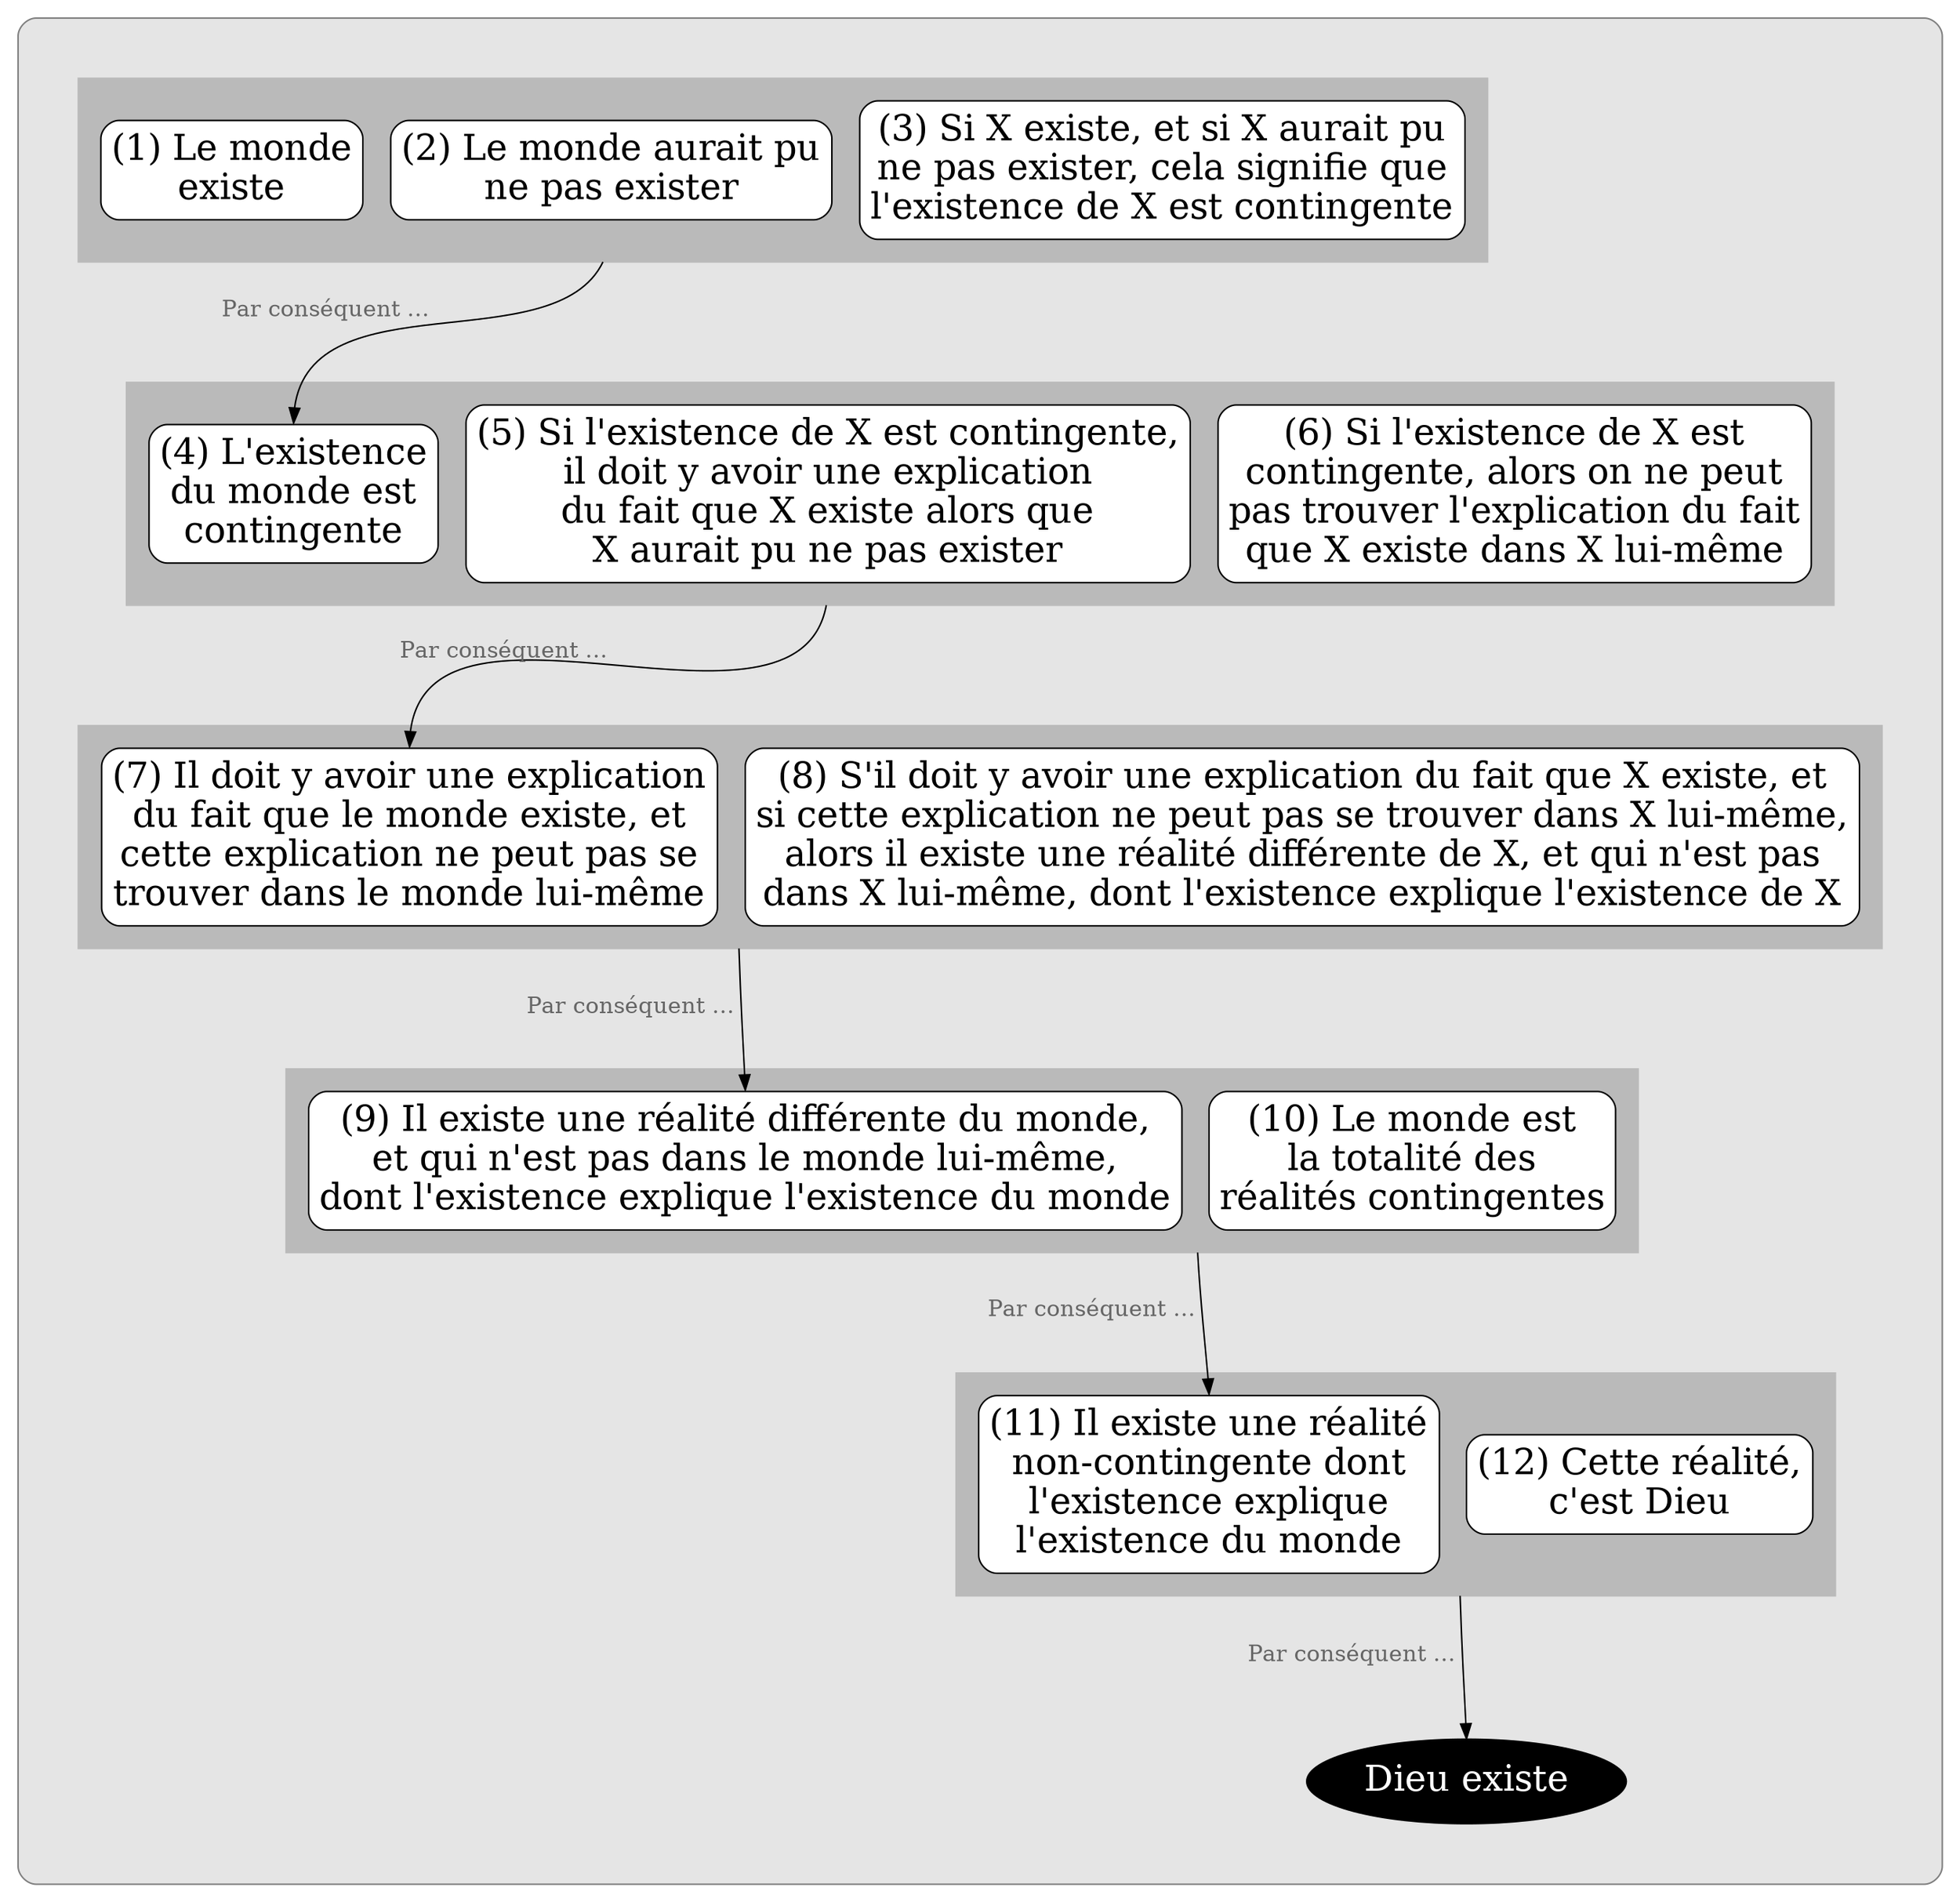 digraph G {
splines=true
newrank=true
compound=true


node[color=red3, style="rounded, filled", shape="box", fillcolor=white, penwidth=1, fontcolor=black, fontsize=16, margin=0.1]


node[shape=box, fillcolor=white, style="filled,rounded", color=black, fontsize=24, penwidth=1,fontcolor=black, margin=0.1]
edge[minlen=2,color=red3, penwidth=0.8, arrowsize=0.8, label=" Mais …", fontcolor=red4,fontsize=12]
//{rank=same;o1->p1[dir=back]}


subgraph cluster_0 {
bgcolor=grey90
style=rounded
color=grey50
margin=40



node[shape=box, fillcolor=white, style="filled,rounded", color=black]
edge[label="",xlabel="Par conséquent … ",fontcolor=grey40;fontsize=15,minlen=3,color=black,penwidth=1, arrowsize=1]



subgraph cluster_1 {
style="box"
margin=15
bgcolor=grey73
color=grey73

p1[label="(1) Le monde
existe"]
p2[label="(2) Le monde aurait pu
ne pas exister"]
p3[label="(3) Si X existe, et si X aurait pu
ne pas exister, cela signifie que
l'existence de X est contingente"]
}


{rank=same;p1->p2->p3[style=invis,xlabel="",minlen=1]}

//p2:s->p3:n[ltail=cluster_1]
//p2:w->p3:n[ltail=cluster_1]
//p3[label="(3) Lemme 1"]

p2:s->p4:n[ltail=cluster_1]

subgraph cluster_2 {
style="box"
margin=15
bgcolor=grey73
color=grey73

p4[label="(4) L'existence
du monde est
contingente"]

p5[label="(5) Si l'existence de X est contingente,
il doit y avoir une explication
du fait que X existe alors que
X aurait pu ne pas exister"]

p6[label="(6) Si l'existence de X est
contingente, alors on ne peut
pas trouver l'explication du fait
que X existe dans X lui-même"]
}
{rank=same;p4->p5->p6[style=invis,xlabel="",minlen=1]}

p5:s->p7:n[ltail=cluster_2]


subgraph cluster_3 {
style="box"
margin=15
bgcolor=grey73
color=grey73
p7[label="(7) Il doit y avoir une explication
du fait que le monde existe, et
cette explication ne peut pas se
trouver dans le monde lui-même"]

p8[label="(8) S'il doit y avoir une explication du fait que X existe, et
si cette explication ne peut pas se trouver dans X lui-même,
alors il existe une réalité différente de X, et qui n'est pas
dans X lui-même, dont l'existence explique l'existence de X"]
}
{rank=same;p7->p8[style=invis,xlabel="",minlen=1]}

p8:w->p9:n[ltail=cluster_3]


subgraph cluster_4 {
style="box"
margin=15
bgcolor=grey73
color=grey73
p9[label="(9) Il existe une réalité différente du monde,
et qui n'est pas dans le monde lui-même,
dont l'existence explique l'existence du monde"]
p10[label="(10) Le monde est
la totalité des
réalités contingentes"]
}
{rank=same;p9->p10[style=invis,xlabel="",minlen=1]}

p10:w->p11:n[ltail=cluster_4]

subgraph cluster_5 {
style="box"
margin=15
bgcolor=grey73
color=grey73
p11[label="(11) Il existe une réalité
non-contingente dont
l'existence explique
l'existence du monde"]
p12[label="(12) Cette réalité,
c'est Dieu"]
}
{rank=same;p11->p12[style=invis,xlabel="",minlen=1]}

p12:w->C:n[ltail=cluster_5]

C[label="Dieu existe",fillcolor=black, fontcolor=white, color=black, shape=ellipse]


}

node[color=red3, style="rounded, filled", shape="box", fillcolor=white, penwidth=1, fontcolor=black, fontsize=16, margin=0.1]

//{rank=same;p4->o2}

}
